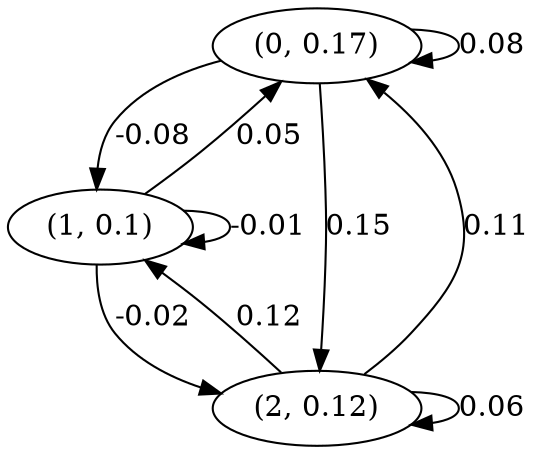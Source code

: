 digraph {
    0 [ label = "(0, 0.17)" ]
    1 [ label = "(1, 0.1)" ]
    2 [ label = "(2, 0.12)" ]
    0 -> 0 [ label = "0.08" ]
    1 -> 1 [ label = "-0.01" ]
    2 -> 2 [ label = "0.06" ]
    1 -> 0 [ label = "0.05" ]
    2 -> 0 [ label = "0.11" ]
    0 -> 1 [ label = "-0.08" ]
    2 -> 1 [ label = "0.12" ]
    0 -> 2 [ label = "0.15" ]
    1 -> 2 [ label = "-0.02" ]
}

